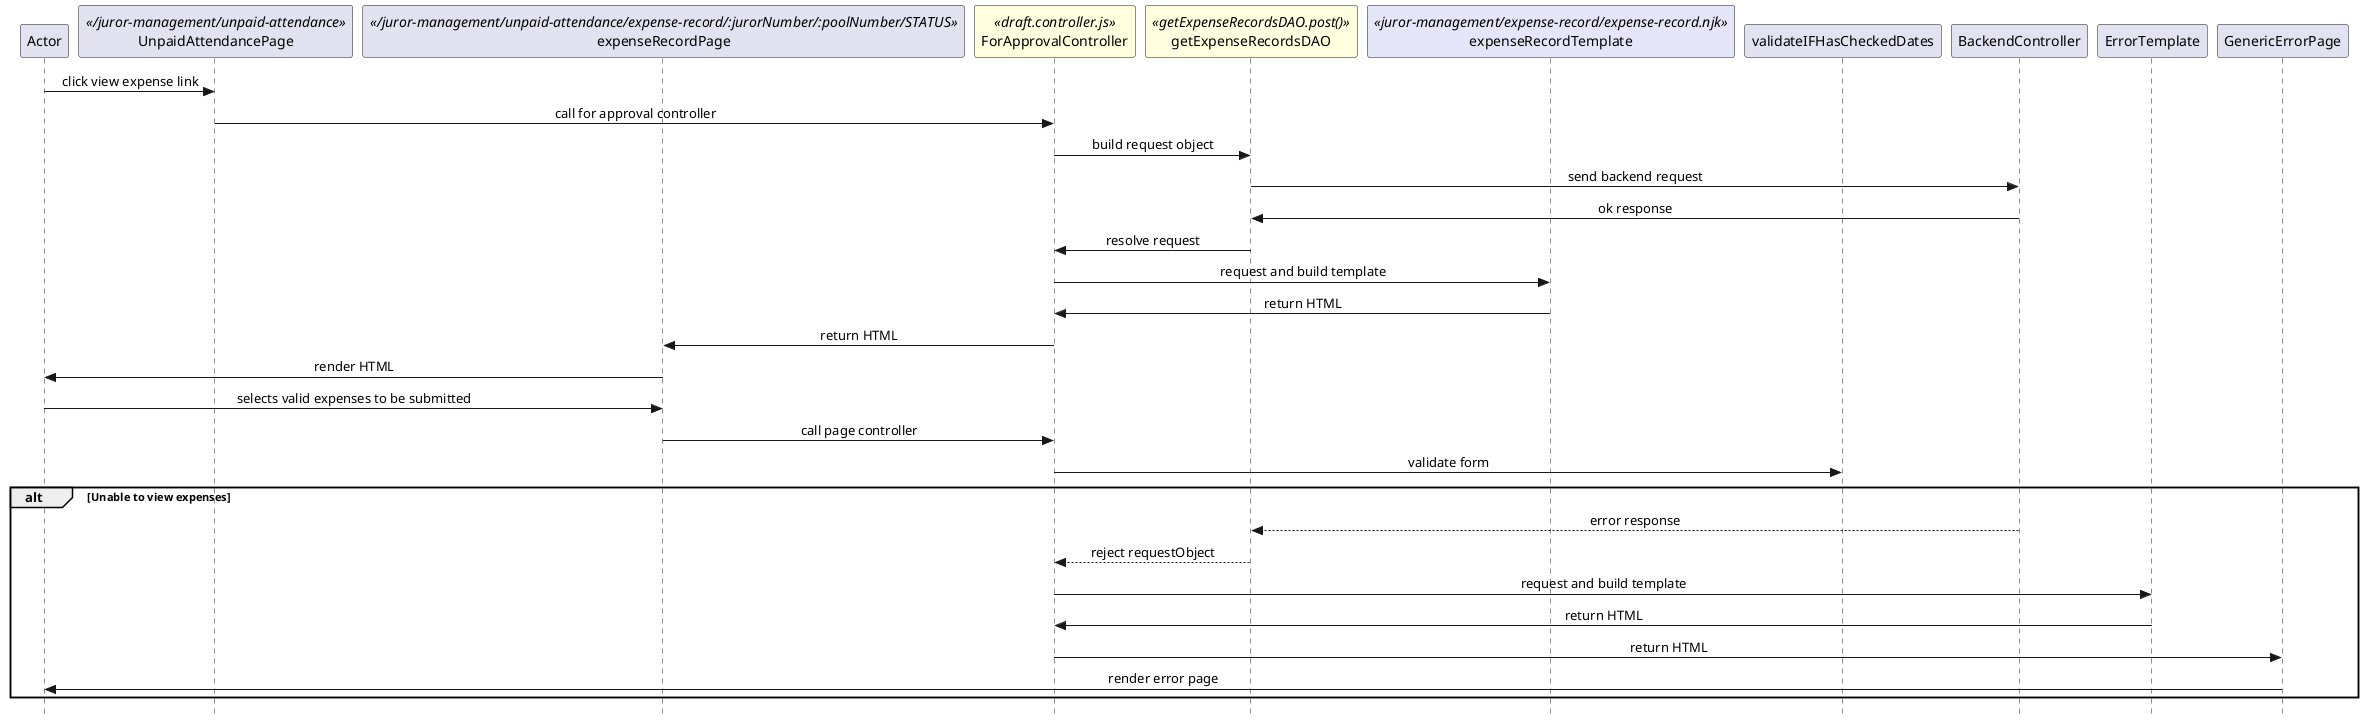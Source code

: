 @startuml draft-expenses

skinparam Style strictuml 
skinparam SequenceMessageAlignment center

participant Actor

''' LOCAL ROUTING
participant UnpaidAttendancePage <</juror-management/unpaid-attendance>>
participant expenseRecordPage <</juror-management/unpaid-attendance/expense-record/:jurorNumber/:poolNumber/STATUS>>
''' CONTROLLER AND REQUEST OBJECTS
participant ForApprovalController <<draft.controller.js>> #lightyellow
participant getExpenseRecordsDAO <<getExpenseRecordsDAO.post()>> #lightyellow

''' TEMPLATES
participant expenseRecordTemplate <<juror-management/expense-record/expense-record.njk>> #lavender

''' FILTERS AND VALIDATORS
participant validateIFHasCheckedDates

''' BACKEND CONTROLLER
participant BackendController

Actor -> UnpaidAttendancePage : click view expense link
UnpaidAttendancePage -> ForApprovalController : call for approval controller
ForApprovalController -> getExpenseRecordsDAO : build request object
getExpenseRecordsDAO -> BackendController : send backend request
getExpenseRecordsDAO <- BackendController : ok response
ForApprovalController <- getExpenseRecordsDAO : resolve request
ForApprovalController -> expenseRecordTemplate : request and build template
ForApprovalController <- expenseRecordTemplate : return HTML
expenseRecordPage <- ForApprovalController : return HTML

Actor <- expenseRecordPage : render HTML

Actor -> expenseRecordPage : selects valid expenses to be submitted

expenseRecordPage -> ForApprovalController : call page controller

ForApprovalController -> validateIFHasCheckedDates : validate form

alt Unable to view expenses
    getExpenseRecordsDAO <-- BackendController : error response
    ForApprovalController <-- getExpenseRecordsDAO : reject requestObject
    ForApprovalController -> ErrorTemplate : request and build template
    ForApprovalController <- ErrorTemplate : return HTML
    GenericErrorPage <- ForApprovalController : return HTML
    Actor <- GenericErrorPage : render error page
end






    